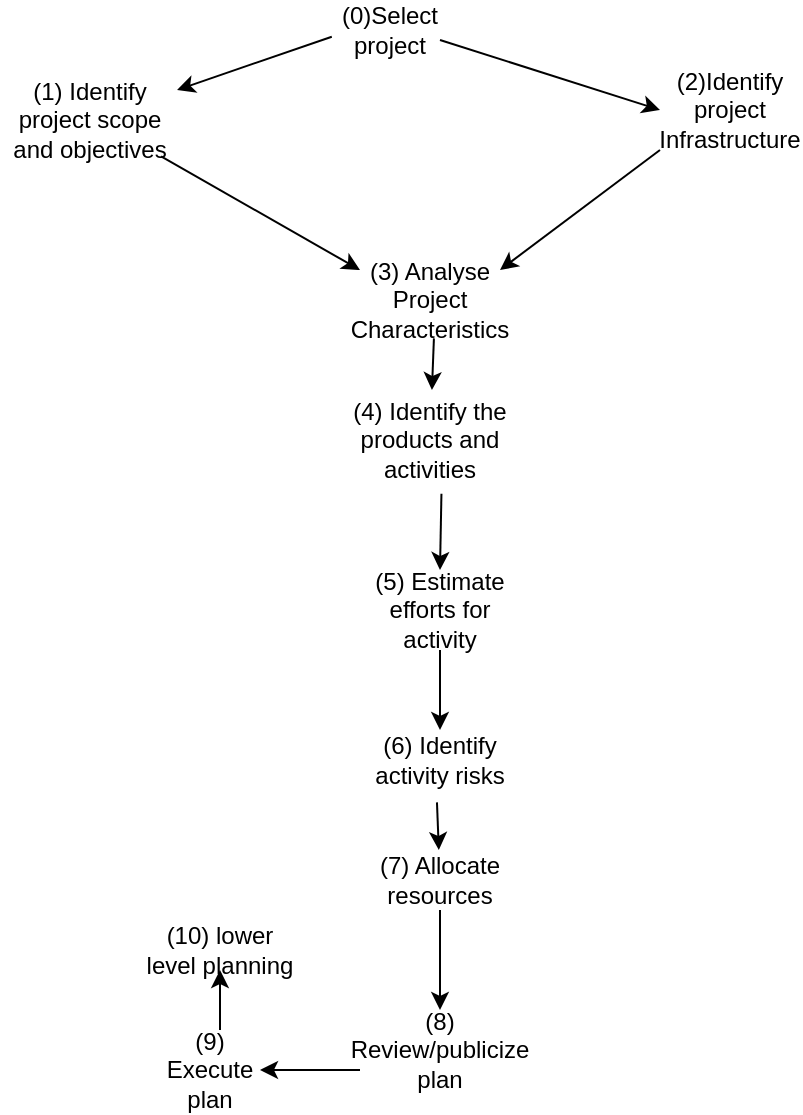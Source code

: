 <mxfile version="14.6.13" type="github">
  <diagram id="hUU2M50l-ytCth3wuqfa" name="Page-1">
    <mxGraphModel dx="447" dy="290" grid="1" gridSize="10" guides="1" tooltips="1" connect="1" arrows="1" fold="1" page="1" pageScale="1" pageWidth="850" pageHeight="1100" math="0" shadow="0">
      <root>
        <mxCell id="0" />
        <mxCell id="1" parent="0" />
        <mxCell id="hmE8Ox_29tjF36l6nE7x-1" value="(0)Select project" style="text;html=1;strokeColor=none;fillColor=none;align=center;verticalAlign=middle;whiteSpace=wrap;rounded=0;" vertex="1" parent="1">
          <mxGeometry x="390" y="50" width="50" height="20" as="geometry" />
        </mxCell>
        <mxCell id="hmE8Ox_29tjF36l6nE7x-2" value="" style="endArrow=classic;html=1;exitX=1;exitY=0.75;exitDx=0;exitDy=0;" edge="1" parent="1" source="hmE8Ox_29tjF36l6nE7x-1">
          <mxGeometry width="50" height="50" relative="1" as="geometry">
            <mxPoint x="470" y="50" as="sourcePoint" />
            <mxPoint x="550" y="100" as="targetPoint" />
          </mxGeometry>
        </mxCell>
        <mxCell id="hmE8Ox_29tjF36l6nE7x-3" value="(2)Identify project Infrastructure" style="text;html=1;strokeColor=none;fillColor=none;align=center;verticalAlign=middle;whiteSpace=wrap;rounded=0;" vertex="1" parent="1">
          <mxGeometry x="550" y="80" width="70" height="40" as="geometry" />
        </mxCell>
        <mxCell id="hmE8Ox_29tjF36l6nE7x-4" value="" style="endArrow=classic;html=1;exitX=-0.082;exitY=0.667;exitDx=0;exitDy=0;exitPerimeter=0;" edge="1" parent="1" source="hmE8Ox_29tjF36l6nE7x-1" target="hmE8Ox_29tjF36l6nE7x-5">
          <mxGeometry width="50" height="50" relative="1" as="geometry">
            <mxPoint x="320" y="125" as="sourcePoint" />
            <mxPoint x="340" y="100" as="targetPoint" />
          </mxGeometry>
        </mxCell>
        <mxCell id="hmE8Ox_29tjF36l6nE7x-5" value="(1) Identify project scope and objectives" style="text;html=1;strokeColor=none;fillColor=none;align=center;verticalAlign=middle;whiteSpace=wrap;rounded=0;" vertex="1" parent="1">
          <mxGeometry x="220" y="90" width="90" height="30" as="geometry" />
        </mxCell>
        <mxCell id="hmE8Ox_29tjF36l6nE7x-6" value="" style="endArrow=classic;html=1;exitX=0.895;exitY=1.105;exitDx=0;exitDy=0;exitPerimeter=0;" edge="1" parent="1" source="hmE8Ox_29tjF36l6nE7x-5">
          <mxGeometry width="50" height="50" relative="1" as="geometry">
            <mxPoint x="400" y="160" as="sourcePoint" />
            <mxPoint x="400" y="180" as="targetPoint" />
            <Array as="points">
              <mxPoint x="400" y="180" />
            </Array>
          </mxGeometry>
        </mxCell>
        <mxCell id="hmE8Ox_29tjF36l6nE7x-7" value="" style="endArrow=classic;html=1;exitX=0;exitY=1;exitDx=0;exitDy=0;entryX=1;entryY=0;entryDx=0;entryDy=0;" edge="1" parent="1" source="hmE8Ox_29tjF36l6nE7x-3" target="hmE8Ox_29tjF36l6nE7x-8">
          <mxGeometry width="50" height="50" relative="1" as="geometry">
            <mxPoint x="440" y="210" as="sourcePoint" />
            <mxPoint x="450" y="180" as="targetPoint" />
          </mxGeometry>
        </mxCell>
        <mxCell id="hmE8Ox_29tjF36l6nE7x-8" value="(3) Analyse Project Characteristics" style="text;html=1;strokeColor=none;fillColor=none;align=center;verticalAlign=middle;whiteSpace=wrap;rounded=0;" vertex="1" parent="1">
          <mxGeometry x="400" y="180" width="70" height="30" as="geometry" />
        </mxCell>
        <mxCell id="hmE8Ox_29tjF36l6nE7x-9" value="" style="endArrow=classic;html=1;exitX=0.528;exitY=1.14;exitDx=0;exitDy=0;exitPerimeter=0;" edge="1" parent="1" source="hmE8Ox_29tjF36l6nE7x-8" target="hmE8Ox_29tjF36l6nE7x-10">
          <mxGeometry width="50" height="50" relative="1" as="geometry">
            <mxPoint x="390" y="270" as="sourcePoint" />
            <mxPoint x="437" y="250" as="targetPoint" />
          </mxGeometry>
        </mxCell>
        <mxCell id="hmE8Ox_29tjF36l6nE7x-10" value="(4) Identify the products and activities" style="text;html=1;strokeColor=none;fillColor=none;align=center;verticalAlign=middle;whiteSpace=wrap;rounded=0;" vertex="1" parent="1">
          <mxGeometry x="380" y="240" width="110" height="50" as="geometry" />
        </mxCell>
        <mxCell id="hmE8Ox_29tjF36l6nE7x-11" value="" style="endArrow=classic;html=1;exitX=0.552;exitY=1.038;exitDx=0;exitDy=0;exitPerimeter=0;" edge="1" parent="1" source="hmE8Ox_29tjF36l6nE7x-10">
          <mxGeometry width="50" height="50" relative="1" as="geometry">
            <mxPoint x="390" y="360" as="sourcePoint" />
            <mxPoint x="440" y="330" as="targetPoint" />
          </mxGeometry>
        </mxCell>
        <mxCell id="hmE8Ox_29tjF36l6nE7x-12" value="(5) Estimate efforts for activity" style="text;html=1;strokeColor=none;fillColor=none;align=center;verticalAlign=middle;whiteSpace=wrap;rounded=0;" vertex="1" parent="1">
          <mxGeometry x="400" y="330" width="80" height="40" as="geometry" />
        </mxCell>
        <mxCell id="hmE8Ox_29tjF36l6nE7x-13" value="" style="endArrow=classic;html=1;exitX=0.5;exitY=1;exitDx=0;exitDy=0;" edge="1" parent="1" source="hmE8Ox_29tjF36l6nE7x-12" target="hmE8Ox_29tjF36l6nE7x-14">
          <mxGeometry width="50" height="50" relative="1" as="geometry">
            <mxPoint x="440" y="380" as="sourcePoint" />
            <mxPoint x="440" y="420" as="targetPoint" />
          </mxGeometry>
        </mxCell>
        <mxCell id="hmE8Ox_29tjF36l6nE7x-14" value="(6) Identify activity risks" style="text;html=1;strokeColor=none;fillColor=none;align=center;verticalAlign=middle;whiteSpace=wrap;rounded=0;" vertex="1" parent="1">
          <mxGeometry x="400" y="410" width="80" height="30" as="geometry" />
        </mxCell>
        <mxCell id="hmE8Ox_29tjF36l6nE7x-15" value="" style="endArrow=classic;html=1;exitX=0.481;exitY=1.206;exitDx=0;exitDy=0;exitPerimeter=0;" edge="1" parent="1" source="hmE8Ox_29tjF36l6nE7x-14" target="hmE8Ox_29tjF36l6nE7x-16">
          <mxGeometry width="50" height="50" relative="1" as="geometry">
            <mxPoint x="410" y="530" as="sourcePoint" />
            <mxPoint x="438" y="480" as="targetPoint" />
          </mxGeometry>
        </mxCell>
        <mxCell id="hmE8Ox_29tjF36l6nE7x-16" value="(7) Allocate resources" style="text;html=1;strokeColor=none;fillColor=none;align=center;verticalAlign=middle;whiteSpace=wrap;rounded=0;" vertex="1" parent="1">
          <mxGeometry x="400" y="470" width="80" height="30" as="geometry" />
        </mxCell>
        <mxCell id="hmE8Ox_29tjF36l6nE7x-17" value="" style="endArrow=classic;html=1;exitX=0.5;exitY=1;exitDx=0;exitDy=0;" edge="1" parent="1" source="hmE8Ox_29tjF36l6nE7x-16">
          <mxGeometry width="50" height="50" relative="1" as="geometry">
            <mxPoint x="440" y="510" as="sourcePoint" />
            <mxPoint x="440" y="550" as="targetPoint" />
          </mxGeometry>
        </mxCell>
        <mxCell id="hmE8Ox_29tjF36l6nE7x-18" value="(8) Review/publicize plan" style="text;html=1;strokeColor=none;fillColor=none;align=center;verticalAlign=middle;whiteSpace=wrap;rounded=0;" vertex="1" parent="1">
          <mxGeometry x="420" y="560" width="40" height="20" as="geometry" />
        </mxCell>
        <mxCell id="hmE8Ox_29tjF36l6nE7x-19" value="" style="endArrow=classic;html=1;" edge="1" parent="1" target="hmE8Ox_29tjF36l6nE7x-20">
          <mxGeometry width="50" height="50" relative="1" as="geometry">
            <mxPoint x="400" y="580" as="sourcePoint" />
            <mxPoint x="330" y="580" as="targetPoint" />
          </mxGeometry>
        </mxCell>
        <mxCell id="hmE8Ox_29tjF36l6nE7x-20" value="(9) Execute plan" style="text;html=1;strokeColor=none;fillColor=none;align=center;verticalAlign=middle;whiteSpace=wrap;rounded=0;" vertex="1" parent="1">
          <mxGeometry x="300" y="570" width="50" height="20" as="geometry" />
        </mxCell>
        <mxCell id="hmE8Ox_29tjF36l6nE7x-21" value="" style="endArrow=classic;html=1;" edge="1" parent="1" target="hmE8Ox_29tjF36l6nE7x-22">
          <mxGeometry width="50" height="50" relative="1" as="geometry">
            <mxPoint x="330" y="560" as="sourcePoint" />
            <mxPoint x="330" y="520" as="targetPoint" />
          </mxGeometry>
        </mxCell>
        <mxCell id="hmE8Ox_29tjF36l6nE7x-22" value="(10) lower level planning" style="text;html=1;strokeColor=none;fillColor=none;align=center;verticalAlign=middle;whiteSpace=wrap;rounded=0;" vertex="1" parent="1">
          <mxGeometry x="290" y="510" width="80" height="20" as="geometry" />
        </mxCell>
      </root>
    </mxGraphModel>
  </diagram>
</mxfile>
